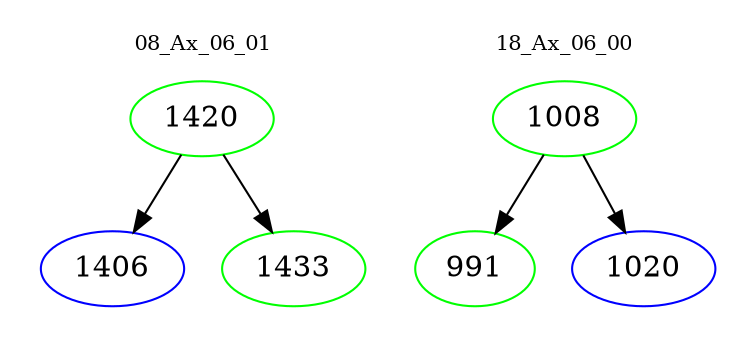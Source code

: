 digraph{
subgraph cluster_0 {
color = white
label = "08_Ax_06_01";
fontsize=10;
T0_1420 [label="1420", color="green"]
T0_1420 -> T0_1406 [color="black"]
T0_1406 [label="1406", color="blue"]
T0_1420 -> T0_1433 [color="black"]
T0_1433 [label="1433", color="green"]
}
subgraph cluster_1 {
color = white
label = "18_Ax_06_00";
fontsize=10;
T1_1008 [label="1008", color="green"]
T1_1008 -> T1_991 [color="black"]
T1_991 [label="991", color="green"]
T1_1008 -> T1_1020 [color="black"]
T1_1020 [label="1020", color="blue"]
}
}

